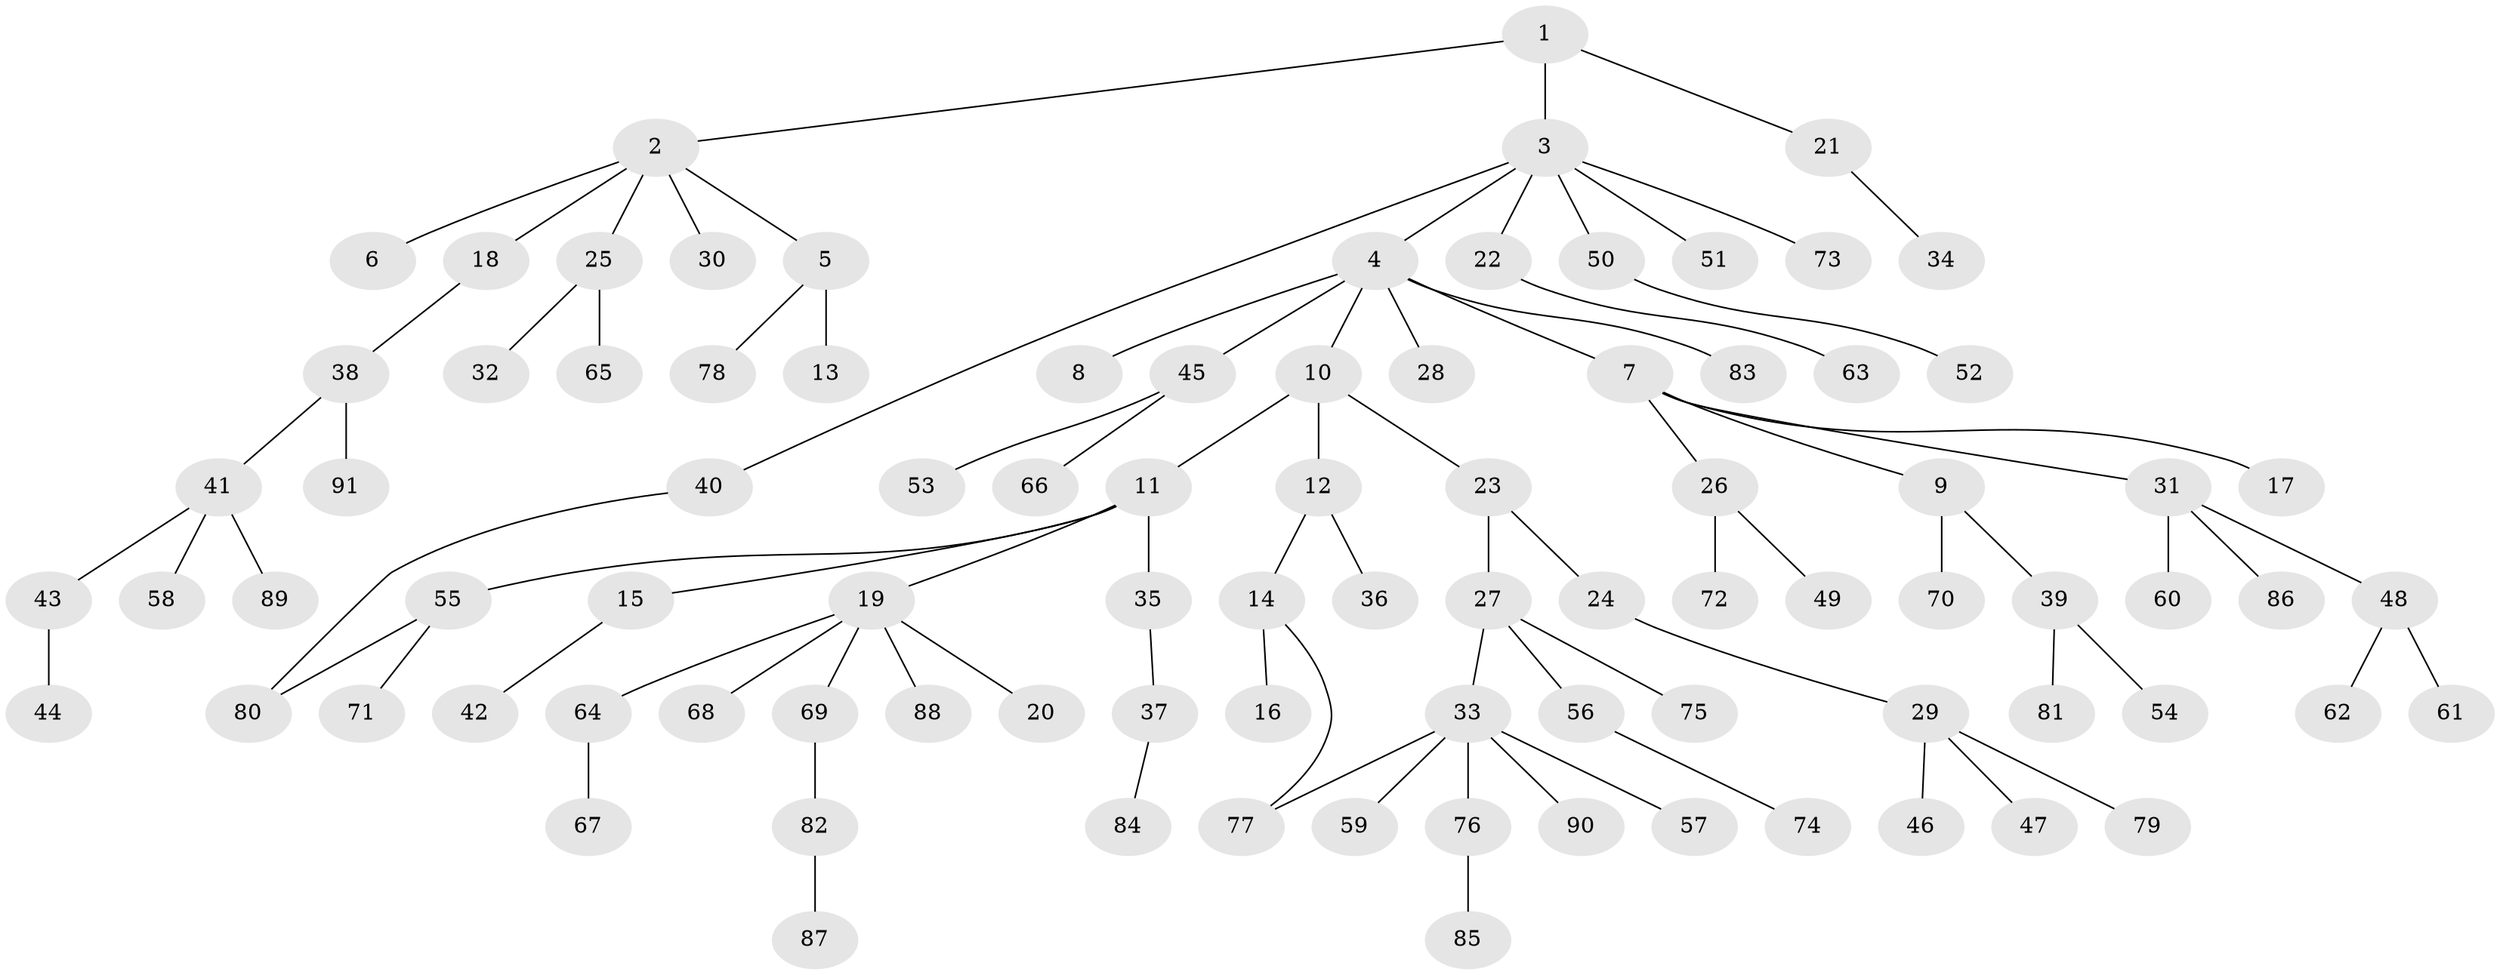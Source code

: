 // Generated by graph-tools (version 1.1) at 2025/01/03/09/25 03:01:11]
// undirected, 91 vertices, 92 edges
graph export_dot {
graph [start="1"]
  node [color=gray90,style=filled];
  1;
  2;
  3;
  4;
  5;
  6;
  7;
  8;
  9;
  10;
  11;
  12;
  13;
  14;
  15;
  16;
  17;
  18;
  19;
  20;
  21;
  22;
  23;
  24;
  25;
  26;
  27;
  28;
  29;
  30;
  31;
  32;
  33;
  34;
  35;
  36;
  37;
  38;
  39;
  40;
  41;
  42;
  43;
  44;
  45;
  46;
  47;
  48;
  49;
  50;
  51;
  52;
  53;
  54;
  55;
  56;
  57;
  58;
  59;
  60;
  61;
  62;
  63;
  64;
  65;
  66;
  67;
  68;
  69;
  70;
  71;
  72;
  73;
  74;
  75;
  76;
  77;
  78;
  79;
  80;
  81;
  82;
  83;
  84;
  85;
  86;
  87;
  88;
  89;
  90;
  91;
  1 -- 2;
  1 -- 3;
  1 -- 21;
  2 -- 5;
  2 -- 6;
  2 -- 18;
  2 -- 25;
  2 -- 30;
  3 -- 4;
  3 -- 22;
  3 -- 40;
  3 -- 50;
  3 -- 51;
  3 -- 73;
  4 -- 7;
  4 -- 8;
  4 -- 10;
  4 -- 28;
  4 -- 45;
  4 -- 83;
  5 -- 13;
  5 -- 78;
  7 -- 9;
  7 -- 17;
  7 -- 26;
  7 -- 31;
  9 -- 39;
  9 -- 70;
  10 -- 11;
  10 -- 12;
  10 -- 23;
  11 -- 15;
  11 -- 19;
  11 -- 35;
  11 -- 55;
  12 -- 14;
  12 -- 36;
  14 -- 16;
  14 -- 77;
  15 -- 42;
  18 -- 38;
  19 -- 20;
  19 -- 64;
  19 -- 68;
  19 -- 69;
  19 -- 88;
  21 -- 34;
  22 -- 63;
  23 -- 24;
  23 -- 27;
  24 -- 29;
  25 -- 32;
  25 -- 65;
  26 -- 49;
  26 -- 72;
  27 -- 33;
  27 -- 56;
  27 -- 75;
  29 -- 46;
  29 -- 47;
  29 -- 79;
  31 -- 48;
  31 -- 60;
  31 -- 86;
  33 -- 57;
  33 -- 59;
  33 -- 76;
  33 -- 90;
  33 -- 77;
  35 -- 37;
  37 -- 84;
  38 -- 41;
  38 -- 91;
  39 -- 54;
  39 -- 81;
  40 -- 80;
  41 -- 43;
  41 -- 58;
  41 -- 89;
  43 -- 44;
  45 -- 53;
  45 -- 66;
  48 -- 61;
  48 -- 62;
  50 -- 52;
  55 -- 71;
  55 -- 80;
  56 -- 74;
  64 -- 67;
  69 -- 82;
  76 -- 85;
  82 -- 87;
}
